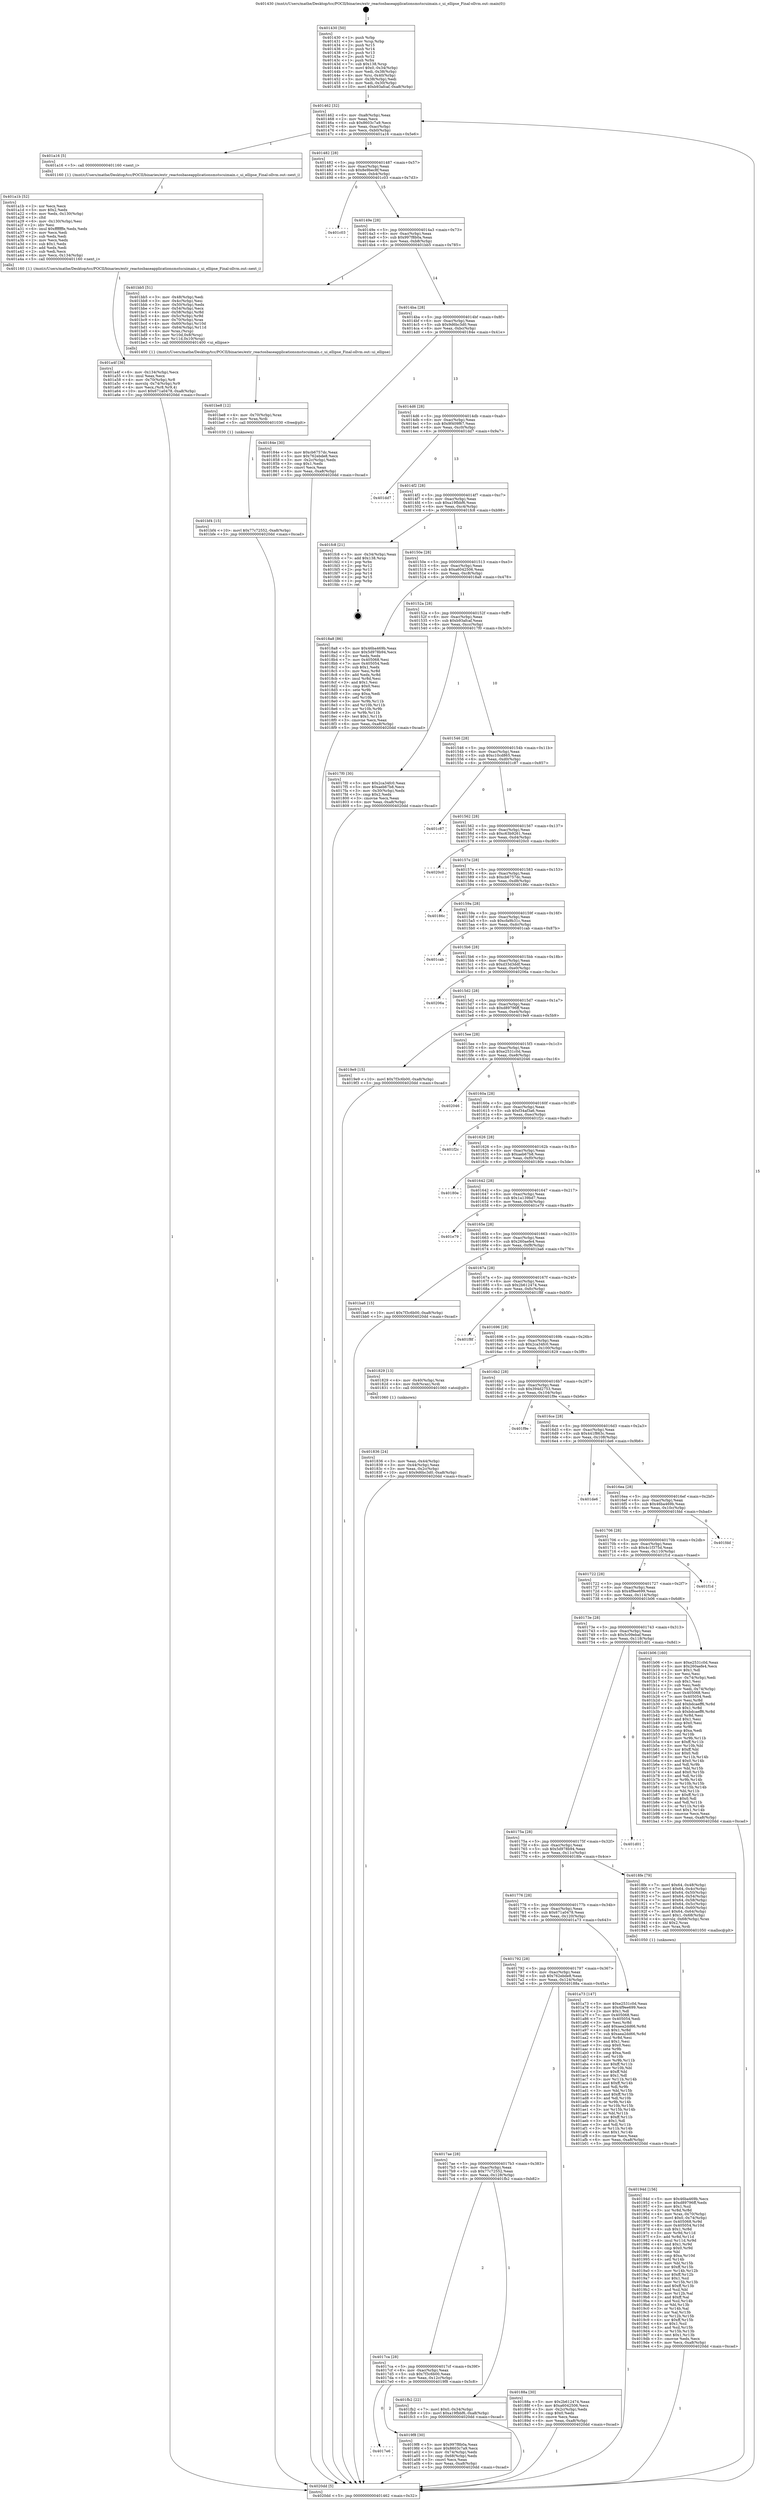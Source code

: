 digraph "0x401430" {
  label = "0x401430 (/mnt/c/Users/mathe/Desktop/tcc/POCII/binaries/extr_reactosbaseapplicationsmstscuimain.c_ui_ellipse_Final-ollvm.out::main(0))"
  labelloc = "t"
  node[shape=record]

  Entry [label="",width=0.3,height=0.3,shape=circle,fillcolor=black,style=filled]
  "0x401462" [label="{
     0x401462 [32]\l
     | [instrs]\l
     &nbsp;&nbsp;0x401462 \<+6\>: mov -0xa8(%rbp),%eax\l
     &nbsp;&nbsp;0x401468 \<+2\>: mov %eax,%ecx\l
     &nbsp;&nbsp;0x40146a \<+6\>: sub $0x8603c7a9,%ecx\l
     &nbsp;&nbsp;0x401470 \<+6\>: mov %eax,-0xac(%rbp)\l
     &nbsp;&nbsp;0x401476 \<+6\>: mov %ecx,-0xb0(%rbp)\l
     &nbsp;&nbsp;0x40147c \<+6\>: je 0000000000401a16 \<main+0x5e6\>\l
  }"]
  "0x401a16" [label="{
     0x401a16 [5]\l
     | [instrs]\l
     &nbsp;&nbsp;0x401a16 \<+5\>: call 0000000000401160 \<next_i\>\l
     | [calls]\l
     &nbsp;&nbsp;0x401160 \{1\} (/mnt/c/Users/mathe/Desktop/tcc/POCII/binaries/extr_reactosbaseapplicationsmstscuimain.c_ui_ellipse_Final-ollvm.out::next_i)\l
  }"]
  "0x401482" [label="{
     0x401482 [28]\l
     | [instrs]\l
     &nbsp;&nbsp;0x401482 \<+5\>: jmp 0000000000401487 \<main+0x57\>\l
     &nbsp;&nbsp;0x401487 \<+6\>: mov -0xac(%rbp),%eax\l
     &nbsp;&nbsp;0x40148d \<+5\>: sub $0x8e9bec8f,%eax\l
     &nbsp;&nbsp;0x401492 \<+6\>: mov %eax,-0xb4(%rbp)\l
     &nbsp;&nbsp;0x401498 \<+6\>: je 0000000000401c03 \<main+0x7d3\>\l
  }"]
  Exit [label="",width=0.3,height=0.3,shape=circle,fillcolor=black,style=filled,peripheries=2]
  "0x401c03" [label="{
     0x401c03\l
  }", style=dashed]
  "0x40149e" [label="{
     0x40149e [28]\l
     | [instrs]\l
     &nbsp;&nbsp;0x40149e \<+5\>: jmp 00000000004014a3 \<main+0x73\>\l
     &nbsp;&nbsp;0x4014a3 \<+6\>: mov -0xac(%rbp),%eax\l
     &nbsp;&nbsp;0x4014a9 \<+5\>: sub $0x997f8b0a,%eax\l
     &nbsp;&nbsp;0x4014ae \<+6\>: mov %eax,-0xb8(%rbp)\l
     &nbsp;&nbsp;0x4014b4 \<+6\>: je 0000000000401bb5 \<main+0x785\>\l
  }"]
  "0x401bf4" [label="{
     0x401bf4 [15]\l
     | [instrs]\l
     &nbsp;&nbsp;0x401bf4 \<+10\>: movl $0x77c72552,-0xa8(%rbp)\l
     &nbsp;&nbsp;0x401bfe \<+5\>: jmp 00000000004020dd \<main+0xcad\>\l
  }"]
  "0x401bb5" [label="{
     0x401bb5 [51]\l
     | [instrs]\l
     &nbsp;&nbsp;0x401bb5 \<+3\>: mov -0x48(%rbp),%edi\l
     &nbsp;&nbsp;0x401bb8 \<+3\>: mov -0x4c(%rbp),%esi\l
     &nbsp;&nbsp;0x401bbb \<+3\>: mov -0x50(%rbp),%edx\l
     &nbsp;&nbsp;0x401bbe \<+3\>: mov -0x54(%rbp),%ecx\l
     &nbsp;&nbsp;0x401bc1 \<+4\>: mov -0x58(%rbp),%r8d\l
     &nbsp;&nbsp;0x401bc5 \<+4\>: mov -0x5c(%rbp),%r9d\l
     &nbsp;&nbsp;0x401bc9 \<+4\>: mov -0x70(%rbp),%rax\l
     &nbsp;&nbsp;0x401bcd \<+4\>: mov -0x60(%rbp),%r10d\l
     &nbsp;&nbsp;0x401bd1 \<+4\>: mov -0x64(%rbp),%r11d\l
     &nbsp;&nbsp;0x401bd5 \<+4\>: mov %rax,(%rsp)\l
     &nbsp;&nbsp;0x401bd9 \<+5\>: mov %r10d,0x8(%rsp)\l
     &nbsp;&nbsp;0x401bde \<+5\>: mov %r11d,0x10(%rsp)\l
     &nbsp;&nbsp;0x401be3 \<+5\>: call 0000000000401400 \<ui_ellipse\>\l
     | [calls]\l
     &nbsp;&nbsp;0x401400 \{1\} (/mnt/c/Users/mathe/Desktop/tcc/POCII/binaries/extr_reactosbaseapplicationsmstscuimain.c_ui_ellipse_Final-ollvm.out::ui_ellipse)\l
  }"]
  "0x4014ba" [label="{
     0x4014ba [28]\l
     | [instrs]\l
     &nbsp;&nbsp;0x4014ba \<+5\>: jmp 00000000004014bf \<main+0x8f\>\l
     &nbsp;&nbsp;0x4014bf \<+6\>: mov -0xac(%rbp),%eax\l
     &nbsp;&nbsp;0x4014c5 \<+5\>: sub $0x9d6bc3d0,%eax\l
     &nbsp;&nbsp;0x4014ca \<+6\>: mov %eax,-0xbc(%rbp)\l
     &nbsp;&nbsp;0x4014d0 \<+6\>: je 000000000040184e \<main+0x41e\>\l
  }"]
  "0x401be8" [label="{
     0x401be8 [12]\l
     | [instrs]\l
     &nbsp;&nbsp;0x401be8 \<+4\>: mov -0x70(%rbp),%rax\l
     &nbsp;&nbsp;0x401bec \<+3\>: mov %rax,%rdi\l
     &nbsp;&nbsp;0x401bef \<+5\>: call 0000000000401030 \<free@plt\>\l
     | [calls]\l
     &nbsp;&nbsp;0x401030 \{1\} (unknown)\l
  }"]
  "0x40184e" [label="{
     0x40184e [30]\l
     | [instrs]\l
     &nbsp;&nbsp;0x40184e \<+5\>: mov $0xcb6757dc,%eax\l
     &nbsp;&nbsp;0x401853 \<+5\>: mov $0x762ebde8,%ecx\l
     &nbsp;&nbsp;0x401858 \<+3\>: mov -0x2c(%rbp),%edx\l
     &nbsp;&nbsp;0x40185b \<+3\>: cmp $0x1,%edx\l
     &nbsp;&nbsp;0x40185e \<+3\>: cmovl %ecx,%eax\l
     &nbsp;&nbsp;0x401861 \<+6\>: mov %eax,-0xa8(%rbp)\l
     &nbsp;&nbsp;0x401867 \<+5\>: jmp 00000000004020dd \<main+0xcad\>\l
  }"]
  "0x4014d6" [label="{
     0x4014d6 [28]\l
     | [instrs]\l
     &nbsp;&nbsp;0x4014d6 \<+5\>: jmp 00000000004014db \<main+0xab\>\l
     &nbsp;&nbsp;0x4014db \<+6\>: mov -0xac(%rbp),%eax\l
     &nbsp;&nbsp;0x4014e1 \<+5\>: sub $0x9f409f67,%eax\l
     &nbsp;&nbsp;0x4014e6 \<+6\>: mov %eax,-0xc0(%rbp)\l
     &nbsp;&nbsp;0x4014ec \<+6\>: je 0000000000401dd7 \<main+0x9a7\>\l
  }"]
  "0x401a4f" [label="{
     0x401a4f [36]\l
     | [instrs]\l
     &nbsp;&nbsp;0x401a4f \<+6\>: mov -0x134(%rbp),%ecx\l
     &nbsp;&nbsp;0x401a55 \<+3\>: imul %eax,%ecx\l
     &nbsp;&nbsp;0x401a58 \<+4\>: mov -0x70(%rbp),%r8\l
     &nbsp;&nbsp;0x401a5c \<+4\>: movslq -0x74(%rbp),%r9\l
     &nbsp;&nbsp;0x401a60 \<+4\>: mov %ecx,(%r8,%r9,4)\l
     &nbsp;&nbsp;0x401a64 \<+10\>: movl $0x671a0478,-0xa8(%rbp)\l
     &nbsp;&nbsp;0x401a6e \<+5\>: jmp 00000000004020dd \<main+0xcad\>\l
  }"]
  "0x401dd7" [label="{
     0x401dd7\l
  }", style=dashed]
  "0x4014f2" [label="{
     0x4014f2 [28]\l
     | [instrs]\l
     &nbsp;&nbsp;0x4014f2 \<+5\>: jmp 00000000004014f7 \<main+0xc7\>\l
     &nbsp;&nbsp;0x4014f7 \<+6\>: mov -0xac(%rbp),%eax\l
     &nbsp;&nbsp;0x4014fd \<+5\>: sub $0xa19fbbf6,%eax\l
     &nbsp;&nbsp;0x401502 \<+6\>: mov %eax,-0xc4(%rbp)\l
     &nbsp;&nbsp;0x401508 \<+6\>: je 0000000000401fc8 \<main+0xb98\>\l
  }"]
  "0x401a1b" [label="{
     0x401a1b [52]\l
     | [instrs]\l
     &nbsp;&nbsp;0x401a1b \<+2\>: xor %ecx,%ecx\l
     &nbsp;&nbsp;0x401a1d \<+5\>: mov $0x2,%edx\l
     &nbsp;&nbsp;0x401a22 \<+6\>: mov %edx,-0x130(%rbp)\l
     &nbsp;&nbsp;0x401a28 \<+1\>: cltd\l
     &nbsp;&nbsp;0x401a29 \<+6\>: mov -0x130(%rbp),%esi\l
     &nbsp;&nbsp;0x401a2f \<+2\>: idiv %esi\l
     &nbsp;&nbsp;0x401a31 \<+6\>: imul $0xfffffffe,%edx,%edx\l
     &nbsp;&nbsp;0x401a37 \<+2\>: mov %ecx,%edi\l
     &nbsp;&nbsp;0x401a39 \<+2\>: sub %edx,%edi\l
     &nbsp;&nbsp;0x401a3b \<+2\>: mov %ecx,%edx\l
     &nbsp;&nbsp;0x401a3d \<+3\>: sub $0x1,%edx\l
     &nbsp;&nbsp;0x401a40 \<+2\>: add %edx,%edi\l
     &nbsp;&nbsp;0x401a42 \<+2\>: sub %edi,%ecx\l
     &nbsp;&nbsp;0x401a44 \<+6\>: mov %ecx,-0x134(%rbp)\l
     &nbsp;&nbsp;0x401a4a \<+5\>: call 0000000000401160 \<next_i\>\l
     | [calls]\l
     &nbsp;&nbsp;0x401160 \{1\} (/mnt/c/Users/mathe/Desktop/tcc/POCII/binaries/extr_reactosbaseapplicationsmstscuimain.c_ui_ellipse_Final-ollvm.out::next_i)\l
  }"]
  "0x401fc8" [label="{
     0x401fc8 [21]\l
     | [instrs]\l
     &nbsp;&nbsp;0x401fc8 \<+3\>: mov -0x34(%rbp),%eax\l
     &nbsp;&nbsp;0x401fcb \<+7\>: add $0x138,%rsp\l
     &nbsp;&nbsp;0x401fd2 \<+1\>: pop %rbx\l
     &nbsp;&nbsp;0x401fd3 \<+2\>: pop %r12\l
     &nbsp;&nbsp;0x401fd5 \<+2\>: pop %r13\l
     &nbsp;&nbsp;0x401fd7 \<+2\>: pop %r14\l
     &nbsp;&nbsp;0x401fd9 \<+2\>: pop %r15\l
     &nbsp;&nbsp;0x401fdb \<+1\>: pop %rbp\l
     &nbsp;&nbsp;0x401fdc \<+1\>: ret\l
  }"]
  "0x40150e" [label="{
     0x40150e [28]\l
     | [instrs]\l
     &nbsp;&nbsp;0x40150e \<+5\>: jmp 0000000000401513 \<main+0xe3\>\l
     &nbsp;&nbsp;0x401513 \<+6\>: mov -0xac(%rbp),%eax\l
     &nbsp;&nbsp;0x401519 \<+5\>: sub $0xa6042506,%eax\l
     &nbsp;&nbsp;0x40151e \<+6\>: mov %eax,-0xc8(%rbp)\l
     &nbsp;&nbsp;0x401524 \<+6\>: je 00000000004018a8 \<main+0x478\>\l
  }"]
  "0x4017e6" [label="{
     0x4017e6\l
  }", style=dashed]
  "0x4018a8" [label="{
     0x4018a8 [86]\l
     | [instrs]\l
     &nbsp;&nbsp;0x4018a8 \<+5\>: mov $0x46ba469b,%eax\l
     &nbsp;&nbsp;0x4018ad \<+5\>: mov $0x5d978b94,%ecx\l
     &nbsp;&nbsp;0x4018b2 \<+2\>: xor %edx,%edx\l
     &nbsp;&nbsp;0x4018b4 \<+7\>: mov 0x405068,%esi\l
     &nbsp;&nbsp;0x4018bb \<+7\>: mov 0x405054,%edi\l
     &nbsp;&nbsp;0x4018c2 \<+3\>: sub $0x1,%edx\l
     &nbsp;&nbsp;0x4018c5 \<+3\>: mov %esi,%r8d\l
     &nbsp;&nbsp;0x4018c8 \<+3\>: add %edx,%r8d\l
     &nbsp;&nbsp;0x4018cb \<+4\>: imul %r8d,%esi\l
     &nbsp;&nbsp;0x4018cf \<+3\>: and $0x1,%esi\l
     &nbsp;&nbsp;0x4018d2 \<+3\>: cmp $0x0,%esi\l
     &nbsp;&nbsp;0x4018d5 \<+4\>: sete %r9b\l
     &nbsp;&nbsp;0x4018d9 \<+3\>: cmp $0xa,%edi\l
     &nbsp;&nbsp;0x4018dc \<+4\>: setl %r10b\l
     &nbsp;&nbsp;0x4018e0 \<+3\>: mov %r9b,%r11b\l
     &nbsp;&nbsp;0x4018e3 \<+3\>: and %r10b,%r11b\l
     &nbsp;&nbsp;0x4018e6 \<+3\>: xor %r10b,%r9b\l
     &nbsp;&nbsp;0x4018e9 \<+3\>: or %r9b,%r11b\l
     &nbsp;&nbsp;0x4018ec \<+4\>: test $0x1,%r11b\l
     &nbsp;&nbsp;0x4018f0 \<+3\>: cmovne %ecx,%eax\l
     &nbsp;&nbsp;0x4018f3 \<+6\>: mov %eax,-0xa8(%rbp)\l
     &nbsp;&nbsp;0x4018f9 \<+5\>: jmp 00000000004020dd \<main+0xcad\>\l
  }"]
  "0x40152a" [label="{
     0x40152a [28]\l
     | [instrs]\l
     &nbsp;&nbsp;0x40152a \<+5\>: jmp 000000000040152f \<main+0xff\>\l
     &nbsp;&nbsp;0x40152f \<+6\>: mov -0xac(%rbp),%eax\l
     &nbsp;&nbsp;0x401535 \<+5\>: sub $0xb93afcaf,%eax\l
     &nbsp;&nbsp;0x40153a \<+6\>: mov %eax,-0xcc(%rbp)\l
     &nbsp;&nbsp;0x401540 \<+6\>: je 00000000004017f0 \<main+0x3c0\>\l
  }"]
  "0x4019f8" [label="{
     0x4019f8 [30]\l
     | [instrs]\l
     &nbsp;&nbsp;0x4019f8 \<+5\>: mov $0x997f8b0a,%eax\l
     &nbsp;&nbsp;0x4019fd \<+5\>: mov $0x8603c7a9,%ecx\l
     &nbsp;&nbsp;0x401a02 \<+3\>: mov -0x74(%rbp),%edx\l
     &nbsp;&nbsp;0x401a05 \<+3\>: cmp -0x68(%rbp),%edx\l
     &nbsp;&nbsp;0x401a08 \<+3\>: cmovl %ecx,%eax\l
     &nbsp;&nbsp;0x401a0b \<+6\>: mov %eax,-0xa8(%rbp)\l
     &nbsp;&nbsp;0x401a11 \<+5\>: jmp 00000000004020dd \<main+0xcad\>\l
  }"]
  "0x4017f0" [label="{
     0x4017f0 [30]\l
     | [instrs]\l
     &nbsp;&nbsp;0x4017f0 \<+5\>: mov $0x2ca34fc0,%eax\l
     &nbsp;&nbsp;0x4017f5 \<+5\>: mov $0xaeb67b8,%ecx\l
     &nbsp;&nbsp;0x4017fa \<+3\>: mov -0x30(%rbp),%edx\l
     &nbsp;&nbsp;0x4017fd \<+3\>: cmp $0x2,%edx\l
     &nbsp;&nbsp;0x401800 \<+3\>: cmovne %ecx,%eax\l
     &nbsp;&nbsp;0x401803 \<+6\>: mov %eax,-0xa8(%rbp)\l
     &nbsp;&nbsp;0x401809 \<+5\>: jmp 00000000004020dd \<main+0xcad\>\l
  }"]
  "0x401546" [label="{
     0x401546 [28]\l
     | [instrs]\l
     &nbsp;&nbsp;0x401546 \<+5\>: jmp 000000000040154b \<main+0x11b\>\l
     &nbsp;&nbsp;0x40154b \<+6\>: mov -0xac(%rbp),%eax\l
     &nbsp;&nbsp;0x401551 \<+5\>: sub $0xc10cd865,%eax\l
     &nbsp;&nbsp;0x401556 \<+6\>: mov %eax,-0xd0(%rbp)\l
     &nbsp;&nbsp;0x40155c \<+6\>: je 0000000000401c87 \<main+0x857\>\l
  }"]
  "0x4020dd" [label="{
     0x4020dd [5]\l
     | [instrs]\l
     &nbsp;&nbsp;0x4020dd \<+5\>: jmp 0000000000401462 \<main+0x32\>\l
  }"]
  "0x401430" [label="{
     0x401430 [50]\l
     | [instrs]\l
     &nbsp;&nbsp;0x401430 \<+1\>: push %rbp\l
     &nbsp;&nbsp;0x401431 \<+3\>: mov %rsp,%rbp\l
     &nbsp;&nbsp;0x401434 \<+2\>: push %r15\l
     &nbsp;&nbsp;0x401436 \<+2\>: push %r14\l
     &nbsp;&nbsp;0x401438 \<+2\>: push %r13\l
     &nbsp;&nbsp;0x40143a \<+2\>: push %r12\l
     &nbsp;&nbsp;0x40143c \<+1\>: push %rbx\l
     &nbsp;&nbsp;0x40143d \<+7\>: sub $0x138,%rsp\l
     &nbsp;&nbsp;0x401444 \<+7\>: movl $0x0,-0x34(%rbp)\l
     &nbsp;&nbsp;0x40144b \<+3\>: mov %edi,-0x38(%rbp)\l
     &nbsp;&nbsp;0x40144e \<+4\>: mov %rsi,-0x40(%rbp)\l
     &nbsp;&nbsp;0x401452 \<+3\>: mov -0x38(%rbp),%edi\l
     &nbsp;&nbsp;0x401455 \<+3\>: mov %edi,-0x30(%rbp)\l
     &nbsp;&nbsp;0x401458 \<+10\>: movl $0xb93afcaf,-0xa8(%rbp)\l
  }"]
  "0x4017ca" [label="{
     0x4017ca [28]\l
     | [instrs]\l
     &nbsp;&nbsp;0x4017ca \<+5\>: jmp 00000000004017cf \<main+0x39f\>\l
     &nbsp;&nbsp;0x4017cf \<+6\>: mov -0xac(%rbp),%eax\l
     &nbsp;&nbsp;0x4017d5 \<+5\>: sub $0x7f3c6b00,%eax\l
     &nbsp;&nbsp;0x4017da \<+6\>: mov %eax,-0x12c(%rbp)\l
     &nbsp;&nbsp;0x4017e0 \<+6\>: je 00000000004019f8 \<main+0x5c8\>\l
  }"]
  "0x401c87" [label="{
     0x401c87\l
  }", style=dashed]
  "0x401562" [label="{
     0x401562 [28]\l
     | [instrs]\l
     &nbsp;&nbsp;0x401562 \<+5\>: jmp 0000000000401567 \<main+0x137\>\l
     &nbsp;&nbsp;0x401567 \<+6\>: mov -0xac(%rbp),%eax\l
     &nbsp;&nbsp;0x40156d \<+5\>: sub $0xc63b9261,%eax\l
     &nbsp;&nbsp;0x401572 \<+6\>: mov %eax,-0xd4(%rbp)\l
     &nbsp;&nbsp;0x401578 \<+6\>: je 00000000004020c0 \<main+0xc90\>\l
  }"]
  "0x401fb2" [label="{
     0x401fb2 [22]\l
     | [instrs]\l
     &nbsp;&nbsp;0x401fb2 \<+7\>: movl $0x0,-0x34(%rbp)\l
     &nbsp;&nbsp;0x401fb9 \<+10\>: movl $0xa19fbbf6,-0xa8(%rbp)\l
     &nbsp;&nbsp;0x401fc3 \<+5\>: jmp 00000000004020dd \<main+0xcad\>\l
  }"]
  "0x4020c0" [label="{
     0x4020c0\l
  }", style=dashed]
  "0x40157e" [label="{
     0x40157e [28]\l
     | [instrs]\l
     &nbsp;&nbsp;0x40157e \<+5\>: jmp 0000000000401583 \<main+0x153\>\l
     &nbsp;&nbsp;0x401583 \<+6\>: mov -0xac(%rbp),%eax\l
     &nbsp;&nbsp;0x401589 \<+5\>: sub $0xcb6757dc,%eax\l
     &nbsp;&nbsp;0x40158e \<+6\>: mov %eax,-0xd8(%rbp)\l
     &nbsp;&nbsp;0x401594 \<+6\>: je 000000000040186c \<main+0x43c\>\l
  }"]
  "0x40194d" [label="{
     0x40194d [156]\l
     | [instrs]\l
     &nbsp;&nbsp;0x40194d \<+5\>: mov $0x46ba469b,%ecx\l
     &nbsp;&nbsp;0x401952 \<+5\>: mov $0xd89796ff,%edx\l
     &nbsp;&nbsp;0x401957 \<+3\>: mov $0x1,%sil\l
     &nbsp;&nbsp;0x40195a \<+3\>: xor %r8d,%r8d\l
     &nbsp;&nbsp;0x40195d \<+4\>: mov %rax,-0x70(%rbp)\l
     &nbsp;&nbsp;0x401961 \<+7\>: movl $0x0,-0x74(%rbp)\l
     &nbsp;&nbsp;0x401968 \<+8\>: mov 0x405068,%r9d\l
     &nbsp;&nbsp;0x401970 \<+8\>: mov 0x405054,%r10d\l
     &nbsp;&nbsp;0x401978 \<+4\>: sub $0x1,%r8d\l
     &nbsp;&nbsp;0x40197c \<+3\>: mov %r9d,%r11d\l
     &nbsp;&nbsp;0x40197f \<+3\>: add %r8d,%r11d\l
     &nbsp;&nbsp;0x401982 \<+4\>: imul %r11d,%r9d\l
     &nbsp;&nbsp;0x401986 \<+4\>: and $0x1,%r9d\l
     &nbsp;&nbsp;0x40198a \<+4\>: cmp $0x0,%r9d\l
     &nbsp;&nbsp;0x40198e \<+3\>: sete %bl\l
     &nbsp;&nbsp;0x401991 \<+4\>: cmp $0xa,%r10d\l
     &nbsp;&nbsp;0x401995 \<+4\>: setl %r14b\l
     &nbsp;&nbsp;0x401999 \<+3\>: mov %bl,%r15b\l
     &nbsp;&nbsp;0x40199c \<+4\>: xor $0xff,%r15b\l
     &nbsp;&nbsp;0x4019a0 \<+3\>: mov %r14b,%r12b\l
     &nbsp;&nbsp;0x4019a3 \<+4\>: xor $0xff,%r12b\l
     &nbsp;&nbsp;0x4019a7 \<+4\>: xor $0x1,%sil\l
     &nbsp;&nbsp;0x4019ab \<+3\>: mov %r15b,%r13b\l
     &nbsp;&nbsp;0x4019ae \<+4\>: and $0xff,%r13b\l
     &nbsp;&nbsp;0x4019b2 \<+3\>: and %sil,%bl\l
     &nbsp;&nbsp;0x4019b5 \<+3\>: mov %r12b,%al\l
     &nbsp;&nbsp;0x4019b8 \<+2\>: and $0xff,%al\l
     &nbsp;&nbsp;0x4019ba \<+3\>: and %sil,%r14b\l
     &nbsp;&nbsp;0x4019bd \<+3\>: or %bl,%r13b\l
     &nbsp;&nbsp;0x4019c0 \<+3\>: or %r14b,%al\l
     &nbsp;&nbsp;0x4019c3 \<+3\>: xor %al,%r13b\l
     &nbsp;&nbsp;0x4019c6 \<+3\>: or %r12b,%r15b\l
     &nbsp;&nbsp;0x4019c9 \<+4\>: xor $0xff,%r15b\l
     &nbsp;&nbsp;0x4019cd \<+4\>: or $0x1,%sil\l
     &nbsp;&nbsp;0x4019d1 \<+3\>: and %sil,%r15b\l
     &nbsp;&nbsp;0x4019d4 \<+3\>: or %r15b,%r13b\l
     &nbsp;&nbsp;0x4019d7 \<+4\>: test $0x1,%r13b\l
     &nbsp;&nbsp;0x4019db \<+3\>: cmovne %edx,%ecx\l
     &nbsp;&nbsp;0x4019de \<+6\>: mov %ecx,-0xa8(%rbp)\l
     &nbsp;&nbsp;0x4019e4 \<+5\>: jmp 00000000004020dd \<main+0xcad\>\l
  }"]
  "0x40186c" [label="{
     0x40186c\l
  }", style=dashed]
  "0x40159a" [label="{
     0x40159a [28]\l
     | [instrs]\l
     &nbsp;&nbsp;0x40159a \<+5\>: jmp 000000000040159f \<main+0x16f\>\l
     &nbsp;&nbsp;0x40159f \<+6\>: mov -0xac(%rbp),%eax\l
     &nbsp;&nbsp;0x4015a5 \<+5\>: sub $0xcfa9b31c,%eax\l
     &nbsp;&nbsp;0x4015aa \<+6\>: mov %eax,-0xdc(%rbp)\l
     &nbsp;&nbsp;0x4015b0 \<+6\>: je 0000000000401cab \<main+0x87b\>\l
  }"]
  "0x4017ae" [label="{
     0x4017ae [28]\l
     | [instrs]\l
     &nbsp;&nbsp;0x4017ae \<+5\>: jmp 00000000004017b3 \<main+0x383\>\l
     &nbsp;&nbsp;0x4017b3 \<+6\>: mov -0xac(%rbp),%eax\l
     &nbsp;&nbsp;0x4017b9 \<+5\>: sub $0x77c72552,%eax\l
     &nbsp;&nbsp;0x4017be \<+6\>: mov %eax,-0x128(%rbp)\l
     &nbsp;&nbsp;0x4017c4 \<+6\>: je 0000000000401fb2 \<main+0xb82\>\l
  }"]
  "0x401cab" [label="{
     0x401cab\l
  }", style=dashed]
  "0x4015b6" [label="{
     0x4015b6 [28]\l
     | [instrs]\l
     &nbsp;&nbsp;0x4015b6 \<+5\>: jmp 00000000004015bb \<main+0x18b\>\l
     &nbsp;&nbsp;0x4015bb \<+6\>: mov -0xac(%rbp),%eax\l
     &nbsp;&nbsp;0x4015c1 \<+5\>: sub $0xd33d3ddf,%eax\l
     &nbsp;&nbsp;0x4015c6 \<+6\>: mov %eax,-0xe0(%rbp)\l
     &nbsp;&nbsp;0x4015cc \<+6\>: je 000000000040206a \<main+0xc3a\>\l
  }"]
  "0x40188a" [label="{
     0x40188a [30]\l
     | [instrs]\l
     &nbsp;&nbsp;0x40188a \<+5\>: mov $0x2b612474,%eax\l
     &nbsp;&nbsp;0x40188f \<+5\>: mov $0xa6042506,%ecx\l
     &nbsp;&nbsp;0x401894 \<+3\>: mov -0x2c(%rbp),%edx\l
     &nbsp;&nbsp;0x401897 \<+3\>: cmp $0x0,%edx\l
     &nbsp;&nbsp;0x40189a \<+3\>: cmove %ecx,%eax\l
     &nbsp;&nbsp;0x40189d \<+6\>: mov %eax,-0xa8(%rbp)\l
     &nbsp;&nbsp;0x4018a3 \<+5\>: jmp 00000000004020dd \<main+0xcad\>\l
  }"]
  "0x40206a" [label="{
     0x40206a\l
  }", style=dashed]
  "0x4015d2" [label="{
     0x4015d2 [28]\l
     | [instrs]\l
     &nbsp;&nbsp;0x4015d2 \<+5\>: jmp 00000000004015d7 \<main+0x1a7\>\l
     &nbsp;&nbsp;0x4015d7 \<+6\>: mov -0xac(%rbp),%eax\l
     &nbsp;&nbsp;0x4015dd \<+5\>: sub $0xd89796ff,%eax\l
     &nbsp;&nbsp;0x4015e2 \<+6\>: mov %eax,-0xe4(%rbp)\l
     &nbsp;&nbsp;0x4015e8 \<+6\>: je 00000000004019e9 \<main+0x5b9\>\l
  }"]
  "0x401792" [label="{
     0x401792 [28]\l
     | [instrs]\l
     &nbsp;&nbsp;0x401792 \<+5\>: jmp 0000000000401797 \<main+0x367\>\l
     &nbsp;&nbsp;0x401797 \<+6\>: mov -0xac(%rbp),%eax\l
     &nbsp;&nbsp;0x40179d \<+5\>: sub $0x762ebde8,%eax\l
     &nbsp;&nbsp;0x4017a2 \<+6\>: mov %eax,-0x124(%rbp)\l
     &nbsp;&nbsp;0x4017a8 \<+6\>: je 000000000040188a \<main+0x45a\>\l
  }"]
  "0x4019e9" [label="{
     0x4019e9 [15]\l
     | [instrs]\l
     &nbsp;&nbsp;0x4019e9 \<+10\>: movl $0x7f3c6b00,-0xa8(%rbp)\l
     &nbsp;&nbsp;0x4019f3 \<+5\>: jmp 00000000004020dd \<main+0xcad\>\l
  }"]
  "0x4015ee" [label="{
     0x4015ee [28]\l
     | [instrs]\l
     &nbsp;&nbsp;0x4015ee \<+5\>: jmp 00000000004015f3 \<main+0x1c3\>\l
     &nbsp;&nbsp;0x4015f3 \<+6\>: mov -0xac(%rbp),%eax\l
     &nbsp;&nbsp;0x4015f9 \<+5\>: sub $0xe2531c0d,%eax\l
     &nbsp;&nbsp;0x4015fe \<+6\>: mov %eax,-0xe8(%rbp)\l
     &nbsp;&nbsp;0x401604 \<+6\>: je 0000000000402046 \<main+0xc16\>\l
  }"]
  "0x401a73" [label="{
     0x401a73 [147]\l
     | [instrs]\l
     &nbsp;&nbsp;0x401a73 \<+5\>: mov $0xe2531c0d,%eax\l
     &nbsp;&nbsp;0x401a78 \<+5\>: mov $0x4f9ee699,%ecx\l
     &nbsp;&nbsp;0x401a7d \<+2\>: mov $0x1,%dl\l
     &nbsp;&nbsp;0x401a7f \<+7\>: mov 0x405068,%esi\l
     &nbsp;&nbsp;0x401a86 \<+7\>: mov 0x405054,%edi\l
     &nbsp;&nbsp;0x401a8d \<+3\>: mov %esi,%r8d\l
     &nbsp;&nbsp;0x401a90 \<+7\>: add $0xaea2dd66,%r8d\l
     &nbsp;&nbsp;0x401a97 \<+4\>: sub $0x1,%r8d\l
     &nbsp;&nbsp;0x401a9b \<+7\>: sub $0xaea2dd66,%r8d\l
     &nbsp;&nbsp;0x401aa2 \<+4\>: imul %r8d,%esi\l
     &nbsp;&nbsp;0x401aa6 \<+3\>: and $0x1,%esi\l
     &nbsp;&nbsp;0x401aa9 \<+3\>: cmp $0x0,%esi\l
     &nbsp;&nbsp;0x401aac \<+4\>: sete %r9b\l
     &nbsp;&nbsp;0x401ab0 \<+3\>: cmp $0xa,%edi\l
     &nbsp;&nbsp;0x401ab3 \<+4\>: setl %r10b\l
     &nbsp;&nbsp;0x401ab7 \<+3\>: mov %r9b,%r11b\l
     &nbsp;&nbsp;0x401aba \<+4\>: xor $0xff,%r11b\l
     &nbsp;&nbsp;0x401abe \<+3\>: mov %r10b,%bl\l
     &nbsp;&nbsp;0x401ac1 \<+3\>: xor $0xff,%bl\l
     &nbsp;&nbsp;0x401ac4 \<+3\>: xor $0x1,%dl\l
     &nbsp;&nbsp;0x401ac7 \<+3\>: mov %r11b,%r14b\l
     &nbsp;&nbsp;0x401aca \<+4\>: and $0xff,%r14b\l
     &nbsp;&nbsp;0x401ace \<+3\>: and %dl,%r9b\l
     &nbsp;&nbsp;0x401ad1 \<+3\>: mov %bl,%r15b\l
     &nbsp;&nbsp;0x401ad4 \<+4\>: and $0xff,%r15b\l
     &nbsp;&nbsp;0x401ad8 \<+3\>: and %dl,%r10b\l
     &nbsp;&nbsp;0x401adb \<+3\>: or %r9b,%r14b\l
     &nbsp;&nbsp;0x401ade \<+3\>: or %r10b,%r15b\l
     &nbsp;&nbsp;0x401ae1 \<+3\>: xor %r15b,%r14b\l
     &nbsp;&nbsp;0x401ae4 \<+3\>: or %bl,%r11b\l
     &nbsp;&nbsp;0x401ae7 \<+4\>: xor $0xff,%r11b\l
     &nbsp;&nbsp;0x401aeb \<+3\>: or $0x1,%dl\l
     &nbsp;&nbsp;0x401aee \<+3\>: and %dl,%r11b\l
     &nbsp;&nbsp;0x401af1 \<+3\>: or %r11b,%r14b\l
     &nbsp;&nbsp;0x401af4 \<+4\>: test $0x1,%r14b\l
     &nbsp;&nbsp;0x401af8 \<+3\>: cmovne %ecx,%eax\l
     &nbsp;&nbsp;0x401afb \<+6\>: mov %eax,-0xa8(%rbp)\l
     &nbsp;&nbsp;0x401b01 \<+5\>: jmp 00000000004020dd \<main+0xcad\>\l
  }"]
  "0x402046" [label="{
     0x402046\l
  }", style=dashed]
  "0x40160a" [label="{
     0x40160a [28]\l
     | [instrs]\l
     &nbsp;&nbsp;0x40160a \<+5\>: jmp 000000000040160f \<main+0x1df\>\l
     &nbsp;&nbsp;0x40160f \<+6\>: mov -0xac(%rbp),%eax\l
     &nbsp;&nbsp;0x401615 \<+5\>: sub $0xf34af3a6,%eax\l
     &nbsp;&nbsp;0x40161a \<+6\>: mov %eax,-0xec(%rbp)\l
     &nbsp;&nbsp;0x401620 \<+6\>: je 0000000000401f2c \<main+0xafc\>\l
  }"]
  "0x401776" [label="{
     0x401776 [28]\l
     | [instrs]\l
     &nbsp;&nbsp;0x401776 \<+5\>: jmp 000000000040177b \<main+0x34b\>\l
     &nbsp;&nbsp;0x40177b \<+6\>: mov -0xac(%rbp),%eax\l
     &nbsp;&nbsp;0x401781 \<+5\>: sub $0x671a0478,%eax\l
     &nbsp;&nbsp;0x401786 \<+6\>: mov %eax,-0x120(%rbp)\l
     &nbsp;&nbsp;0x40178c \<+6\>: je 0000000000401a73 \<main+0x643\>\l
  }"]
  "0x401f2c" [label="{
     0x401f2c\l
  }", style=dashed]
  "0x401626" [label="{
     0x401626 [28]\l
     | [instrs]\l
     &nbsp;&nbsp;0x401626 \<+5\>: jmp 000000000040162b \<main+0x1fb\>\l
     &nbsp;&nbsp;0x40162b \<+6\>: mov -0xac(%rbp),%eax\l
     &nbsp;&nbsp;0x401631 \<+5\>: sub $0xaeb67b8,%eax\l
     &nbsp;&nbsp;0x401636 \<+6\>: mov %eax,-0xf0(%rbp)\l
     &nbsp;&nbsp;0x40163c \<+6\>: je 000000000040180e \<main+0x3de\>\l
  }"]
  "0x4018fe" [label="{
     0x4018fe [79]\l
     | [instrs]\l
     &nbsp;&nbsp;0x4018fe \<+7\>: movl $0x64,-0x48(%rbp)\l
     &nbsp;&nbsp;0x401905 \<+7\>: movl $0x64,-0x4c(%rbp)\l
     &nbsp;&nbsp;0x40190c \<+7\>: movl $0x64,-0x50(%rbp)\l
     &nbsp;&nbsp;0x401913 \<+7\>: movl $0x64,-0x54(%rbp)\l
     &nbsp;&nbsp;0x40191a \<+7\>: movl $0x64,-0x58(%rbp)\l
     &nbsp;&nbsp;0x401921 \<+7\>: movl $0x64,-0x5c(%rbp)\l
     &nbsp;&nbsp;0x401928 \<+7\>: movl $0x64,-0x60(%rbp)\l
     &nbsp;&nbsp;0x40192f \<+7\>: movl $0x64,-0x64(%rbp)\l
     &nbsp;&nbsp;0x401936 \<+7\>: movl $0x1,-0x68(%rbp)\l
     &nbsp;&nbsp;0x40193d \<+4\>: movslq -0x68(%rbp),%rax\l
     &nbsp;&nbsp;0x401941 \<+4\>: shl $0x2,%rax\l
     &nbsp;&nbsp;0x401945 \<+3\>: mov %rax,%rdi\l
     &nbsp;&nbsp;0x401948 \<+5\>: call 0000000000401050 \<malloc@plt\>\l
     | [calls]\l
     &nbsp;&nbsp;0x401050 \{1\} (unknown)\l
  }"]
  "0x40180e" [label="{
     0x40180e\l
  }", style=dashed]
  "0x401642" [label="{
     0x401642 [28]\l
     | [instrs]\l
     &nbsp;&nbsp;0x401642 \<+5\>: jmp 0000000000401647 \<main+0x217\>\l
     &nbsp;&nbsp;0x401647 \<+6\>: mov -0xac(%rbp),%eax\l
     &nbsp;&nbsp;0x40164d \<+5\>: sub $0x1a139bd7,%eax\l
     &nbsp;&nbsp;0x401652 \<+6\>: mov %eax,-0xf4(%rbp)\l
     &nbsp;&nbsp;0x401658 \<+6\>: je 0000000000401e79 \<main+0xa49\>\l
  }"]
  "0x40175a" [label="{
     0x40175a [28]\l
     | [instrs]\l
     &nbsp;&nbsp;0x40175a \<+5\>: jmp 000000000040175f \<main+0x32f\>\l
     &nbsp;&nbsp;0x40175f \<+6\>: mov -0xac(%rbp),%eax\l
     &nbsp;&nbsp;0x401765 \<+5\>: sub $0x5d978b94,%eax\l
     &nbsp;&nbsp;0x40176a \<+6\>: mov %eax,-0x11c(%rbp)\l
     &nbsp;&nbsp;0x401770 \<+6\>: je 00000000004018fe \<main+0x4ce\>\l
  }"]
  "0x401e79" [label="{
     0x401e79\l
  }", style=dashed]
  "0x40165e" [label="{
     0x40165e [28]\l
     | [instrs]\l
     &nbsp;&nbsp;0x40165e \<+5\>: jmp 0000000000401663 \<main+0x233\>\l
     &nbsp;&nbsp;0x401663 \<+6\>: mov -0xac(%rbp),%eax\l
     &nbsp;&nbsp;0x401669 \<+5\>: sub $0x260aefe4,%eax\l
     &nbsp;&nbsp;0x40166e \<+6\>: mov %eax,-0xf8(%rbp)\l
     &nbsp;&nbsp;0x401674 \<+6\>: je 0000000000401ba6 \<main+0x776\>\l
  }"]
  "0x401d01" [label="{
     0x401d01\l
  }", style=dashed]
  "0x401ba6" [label="{
     0x401ba6 [15]\l
     | [instrs]\l
     &nbsp;&nbsp;0x401ba6 \<+10\>: movl $0x7f3c6b00,-0xa8(%rbp)\l
     &nbsp;&nbsp;0x401bb0 \<+5\>: jmp 00000000004020dd \<main+0xcad\>\l
  }"]
  "0x40167a" [label="{
     0x40167a [28]\l
     | [instrs]\l
     &nbsp;&nbsp;0x40167a \<+5\>: jmp 000000000040167f \<main+0x24f\>\l
     &nbsp;&nbsp;0x40167f \<+6\>: mov -0xac(%rbp),%eax\l
     &nbsp;&nbsp;0x401685 \<+5\>: sub $0x2b612474,%eax\l
     &nbsp;&nbsp;0x40168a \<+6\>: mov %eax,-0xfc(%rbp)\l
     &nbsp;&nbsp;0x401690 \<+6\>: je 0000000000401f8f \<main+0xb5f\>\l
  }"]
  "0x40173e" [label="{
     0x40173e [28]\l
     | [instrs]\l
     &nbsp;&nbsp;0x40173e \<+5\>: jmp 0000000000401743 \<main+0x313\>\l
     &nbsp;&nbsp;0x401743 \<+6\>: mov -0xac(%rbp),%eax\l
     &nbsp;&nbsp;0x401749 \<+5\>: sub $0x5c09ebaf,%eax\l
     &nbsp;&nbsp;0x40174e \<+6\>: mov %eax,-0x118(%rbp)\l
     &nbsp;&nbsp;0x401754 \<+6\>: je 0000000000401d01 \<main+0x8d1\>\l
  }"]
  "0x401f8f" [label="{
     0x401f8f\l
  }", style=dashed]
  "0x401696" [label="{
     0x401696 [28]\l
     | [instrs]\l
     &nbsp;&nbsp;0x401696 \<+5\>: jmp 000000000040169b \<main+0x26b\>\l
     &nbsp;&nbsp;0x40169b \<+6\>: mov -0xac(%rbp),%eax\l
     &nbsp;&nbsp;0x4016a1 \<+5\>: sub $0x2ca34fc0,%eax\l
     &nbsp;&nbsp;0x4016a6 \<+6\>: mov %eax,-0x100(%rbp)\l
     &nbsp;&nbsp;0x4016ac \<+6\>: je 0000000000401829 \<main+0x3f9\>\l
  }"]
  "0x401b06" [label="{
     0x401b06 [160]\l
     | [instrs]\l
     &nbsp;&nbsp;0x401b06 \<+5\>: mov $0xe2531c0d,%eax\l
     &nbsp;&nbsp;0x401b0b \<+5\>: mov $0x260aefe4,%ecx\l
     &nbsp;&nbsp;0x401b10 \<+2\>: mov $0x1,%dl\l
     &nbsp;&nbsp;0x401b12 \<+2\>: xor %esi,%esi\l
     &nbsp;&nbsp;0x401b14 \<+3\>: mov -0x74(%rbp),%edi\l
     &nbsp;&nbsp;0x401b17 \<+3\>: sub $0x1,%esi\l
     &nbsp;&nbsp;0x401b1a \<+2\>: sub %esi,%edi\l
     &nbsp;&nbsp;0x401b1c \<+3\>: mov %edi,-0x74(%rbp)\l
     &nbsp;&nbsp;0x401b1f \<+7\>: mov 0x405068,%esi\l
     &nbsp;&nbsp;0x401b26 \<+7\>: mov 0x405054,%edi\l
     &nbsp;&nbsp;0x401b2d \<+3\>: mov %esi,%r8d\l
     &nbsp;&nbsp;0x401b30 \<+7\>: add $0xbdcaeff6,%r8d\l
     &nbsp;&nbsp;0x401b37 \<+4\>: sub $0x1,%r8d\l
     &nbsp;&nbsp;0x401b3b \<+7\>: sub $0xbdcaeff6,%r8d\l
     &nbsp;&nbsp;0x401b42 \<+4\>: imul %r8d,%esi\l
     &nbsp;&nbsp;0x401b46 \<+3\>: and $0x1,%esi\l
     &nbsp;&nbsp;0x401b49 \<+3\>: cmp $0x0,%esi\l
     &nbsp;&nbsp;0x401b4c \<+4\>: sete %r9b\l
     &nbsp;&nbsp;0x401b50 \<+3\>: cmp $0xa,%edi\l
     &nbsp;&nbsp;0x401b53 \<+4\>: setl %r10b\l
     &nbsp;&nbsp;0x401b57 \<+3\>: mov %r9b,%r11b\l
     &nbsp;&nbsp;0x401b5a \<+4\>: xor $0xff,%r11b\l
     &nbsp;&nbsp;0x401b5e \<+3\>: mov %r10b,%bl\l
     &nbsp;&nbsp;0x401b61 \<+3\>: xor $0xff,%bl\l
     &nbsp;&nbsp;0x401b64 \<+3\>: xor $0x0,%dl\l
     &nbsp;&nbsp;0x401b67 \<+3\>: mov %r11b,%r14b\l
     &nbsp;&nbsp;0x401b6a \<+4\>: and $0x0,%r14b\l
     &nbsp;&nbsp;0x401b6e \<+3\>: and %dl,%r9b\l
     &nbsp;&nbsp;0x401b71 \<+3\>: mov %bl,%r15b\l
     &nbsp;&nbsp;0x401b74 \<+4\>: and $0x0,%r15b\l
     &nbsp;&nbsp;0x401b78 \<+3\>: and %dl,%r10b\l
     &nbsp;&nbsp;0x401b7b \<+3\>: or %r9b,%r14b\l
     &nbsp;&nbsp;0x401b7e \<+3\>: or %r10b,%r15b\l
     &nbsp;&nbsp;0x401b81 \<+3\>: xor %r15b,%r14b\l
     &nbsp;&nbsp;0x401b84 \<+3\>: or %bl,%r11b\l
     &nbsp;&nbsp;0x401b87 \<+4\>: xor $0xff,%r11b\l
     &nbsp;&nbsp;0x401b8b \<+3\>: or $0x0,%dl\l
     &nbsp;&nbsp;0x401b8e \<+3\>: and %dl,%r11b\l
     &nbsp;&nbsp;0x401b91 \<+3\>: or %r11b,%r14b\l
     &nbsp;&nbsp;0x401b94 \<+4\>: test $0x1,%r14b\l
     &nbsp;&nbsp;0x401b98 \<+3\>: cmovne %ecx,%eax\l
     &nbsp;&nbsp;0x401b9b \<+6\>: mov %eax,-0xa8(%rbp)\l
     &nbsp;&nbsp;0x401ba1 \<+5\>: jmp 00000000004020dd \<main+0xcad\>\l
  }"]
  "0x401829" [label="{
     0x401829 [13]\l
     | [instrs]\l
     &nbsp;&nbsp;0x401829 \<+4\>: mov -0x40(%rbp),%rax\l
     &nbsp;&nbsp;0x40182d \<+4\>: mov 0x8(%rax),%rdi\l
     &nbsp;&nbsp;0x401831 \<+5\>: call 0000000000401060 \<atoi@plt\>\l
     | [calls]\l
     &nbsp;&nbsp;0x401060 \{1\} (unknown)\l
  }"]
  "0x4016b2" [label="{
     0x4016b2 [28]\l
     | [instrs]\l
     &nbsp;&nbsp;0x4016b2 \<+5\>: jmp 00000000004016b7 \<main+0x287\>\l
     &nbsp;&nbsp;0x4016b7 \<+6\>: mov -0xac(%rbp),%eax\l
     &nbsp;&nbsp;0x4016bd \<+5\>: sub $0x394d2753,%eax\l
     &nbsp;&nbsp;0x4016c2 \<+6\>: mov %eax,-0x104(%rbp)\l
     &nbsp;&nbsp;0x4016c8 \<+6\>: je 0000000000401f9e \<main+0xb6e\>\l
  }"]
  "0x401836" [label="{
     0x401836 [24]\l
     | [instrs]\l
     &nbsp;&nbsp;0x401836 \<+3\>: mov %eax,-0x44(%rbp)\l
     &nbsp;&nbsp;0x401839 \<+3\>: mov -0x44(%rbp),%eax\l
     &nbsp;&nbsp;0x40183c \<+3\>: mov %eax,-0x2c(%rbp)\l
     &nbsp;&nbsp;0x40183f \<+10\>: movl $0x9d6bc3d0,-0xa8(%rbp)\l
     &nbsp;&nbsp;0x401849 \<+5\>: jmp 00000000004020dd \<main+0xcad\>\l
  }"]
  "0x401722" [label="{
     0x401722 [28]\l
     | [instrs]\l
     &nbsp;&nbsp;0x401722 \<+5\>: jmp 0000000000401727 \<main+0x2f7\>\l
     &nbsp;&nbsp;0x401727 \<+6\>: mov -0xac(%rbp),%eax\l
     &nbsp;&nbsp;0x40172d \<+5\>: sub $0x4f9ee699,%eax\l
     &nbsp;&nbsp;0x401732 \<+6\>: mov %eax,-0x114(%rbp)\l
     &nbsp;&nbsp;0x401738 \<+6\>: je 0000000000401b06 \<main+0x6d6\>\l
  }"]
  "0x401f9e" [label="{
     0x401f9e\l
  }", style=dashed]
  "0x4016ce" [label="{
     0x4016ce [28]\l
     | [instrs]\l
     &nbsp;&nbsp;0x4016ce \<+5\>: jmp 00000000004016d3 \<main+0x2a3\>\l
     &nbsp;&nbsp;0x4016d3 \<+6\>: mov -0xac(%rbp),%eax\l
     &nbsp;&nbsp;0x4016d9 \<+5\>: sub $0x441f863c,%eax\l
     &nbsp;&nbsp;0x4016de \<+6\>: mov %eax,-0x108(%rbp)\l
     &nbsp;&nbsp;0x4016e4 \<+6\>: je 0000000000401de6 \<main+0x9b6\>\l
  }"]
  "0x401f1d" [label="{
     0x401f1d\l
  }", style=dashed]
  "0x401de6" [label="{
     0x401de6\l
  }", style=dashed]
  "0x4016ea" [label="{
     0x4016ea [28]\l
     | [instrs]\l
     &nbsp;&nbsp;0x4016ea \<+5\>: jmp 00000000004016ef \<main+0x2bf\>\l
     &nbsp;&nbsp;0x4016ef \<+6\>: mov -0xac(%rbp),%eax\l
     &nbsp;&nbsp;0x4016f5 \<+5\>: sub $0x46ba469b,%eax\l
     &nbsp;&nbsp;0x4016fa \<+6\>: mov %eax,-0x10c(%rbp)\l
     &nbsp;&nbsp;0x401700 \<+6\>: je 0000000000401fdd \<main+0xbad\>\l
  }"]
  "0x401706" [label="{
     0x401706 [28]\l
     | [instrs]\l
     &nbsp;&nbsp;0x401706 \<+5\>: jmp 000000000040170b \<main+0x2db\>\l
     &nbsp;&nbsp;0x40170b \<+6\>: mov -0xac(%rbp),%eax\l
     &nbsp;&nbsp;0x401711 \<+5\>: sub $0x4c1f375d,%eax\l
     &nbsp;&nbsp;0x401716 \<+6\>: mov %eax,-0x110(%rbp)\l
     &nbsp;&nbsp;0x40171c \<+6\>: je 0000000000401f1d \<main+0xaed\>\l
  }"]
  "0x401fdd" [label="{
     0x401fdd\l
  }", style=dashed]
  Entry -> "0x401430" [label=" 1"]
  "0x401462" -> "0x401a16" [label=" 1"]
  "0x401462" -> "0x401482" [label=" 15"]
  "0x401fc8" -> Exit [label=" 1"]
  "0x401482" -> "0x401c03" [label=" 0"]
  "0x401482" -> "0x40149e" [label=" 15"]
  "0x401fb2" -> "0x4020dd" [label=" 1"]
  "0x40149e" -> "0x401bb5" [label=" 1"]
  "0x40149e" -> "0x4014ba" [label=" 14"]
  "0x401bf4" -> "0x4020dd" [label=" 1"]
  "0x4014ba" -> "0x40184e" [label=" 1"]
  "0x4014ba" -> "0x4014d6" [label=" 13"]
  "0x401be8" -> "0x401bf4" [label=" 1"]
  "0x4014d6" -> "0x401dd7" [label=" 0"]
  "0x4014d6" -> "0x4014f2" [label=" 13"]
  "0x401bb5" -> "0x401be8" [label=" 1"]
  "0x4014f2" -> "0x401fc8" [label=" 1"]
  "0x4014f2" -> "0x40150e" [label=" 12"]
  "0x401ba6" -> "0x4020dd" [label=" 1"]
  "0x40150e" -> "0x4018a8" [label=" 1"]
  "0x40150e" -> "0x40152a" [label=" 11"]
  "0x401b06" -> "0x4020dd" [label=" 1"]
  "0x40152a" -> "0x4017f0" [label=" 1"]
  "0x40152a" -> "0x401546" [label=" 10"]
  "0x4017f0" -> "0x4020dd" [label=" 1"]
  "0x401430" -> "0x401462" [label=" 1"]
  "0x4020dd" -> "0x401462" [label=" 15"]
  "0x401a73" -> "0x4020dd" [label=" 1"]
  "0x401546" -> "0x401c87" [label=" 0"]
  "0x401546" -> "0x401562" [label=" 10"]
  "0x401a1b" -> "0x401a4f" [label=" 1"]
  "0x401562" -> "0x4020c0" [label=" 0"]
  "0x401562" -> "0x40157e" [label=" 10"]
  "0x401a16" -> "0x401a1b" [label=" 1"]
  "0x40157e" -> "0x40186c" [label=" 0"]
  "0x40157e" -> "0x40159a" [label=" 10"]
  "0x4017ca" -> "0x4017e6" [label=" 0"]
  "0x40159a" -> "0x401cab" [label=" 0"]
  "0x40159a" -> "0x4015b6" [label=" 10"]
  "0x4017ca" -> "0x4019f8" [label=" 2"]
  "0x4015b6" -> "0x40206a" [label=" 0"]
  "0x4015b6" -> "0x4015d2" [label=" 10"]
  "0x401a4f" -> "0x4020dd" [label=" 1"]
  "0x4015d2" -> "0x4019e9" [label=" 1"]
  "0x4015d2" -> "0x4015ee" [label=" 9"]
  "0x4017ae" -> "0x401fb2" [label=" 1"]
  "0x4015ee" -> "0x402046" [label=" 0"]
  "0x4015ee" -> "0x40160a" [label=" 9"]
  "0x4019f8" -> "0x4020dd" [label=" 2"]
  "0x40160a" -> "0x401f2c" [label=" 0"]
  "0x40160a" -> "0x401626" [label=" 9"]
  "0x40194d" -> "0x4020dd" [label=" 1"]
  "0x401626" -> "0x40180e" [label=" 0"]
  "0x401626" -> "0x401642" [label=" 9"]
  "0x4018fe" -> "0x40194d" [label=" 1"]
  "0x401642" -> "0x401e79" [label=" 0"]
  "0x401642" -> "0x40165e" [label=" 9"]
  "0x40188a" -> "0x4020dd" [label=" 1"]
  "0x40165e" -> "0x401ba6" [label=" 1"]
  "0x40165e" -> "0x40167a" [label=" 8"]
  "0x401792" -> "0x4017ae" [label=" 3"]
  "0x40167a" -> "0x401f8f" [label=" 0"]
  "0x40167a" -> "0x401696" [label=" 8"]
  "0x4017ae" -> "0x4017ca" [label=" 2"]
  "0x401696" -> "0x401829" [label=" 1"]
  "0x401696" -> "0x4016b2" [label=" 7"]
  "0x401829" -> "0x401836" [label=" 1"]
  "0x401836" -> "0x4020dd" [label=" 1"]
  "0x40184e" -> "0x4020dd" [label=" 1"]
  "0x401776" -> "0x401792" [label=" 4"]
  "0x4016b2" -> "0x401f9e" [label=" 0"]
  "0x4016b2" -> "0x4016ce" [label=" 7"]
  "0x4019e9" -> "0x4020dd" [label=" 1"]
  "0x4016ce" -> "0x401de6" [label=" 0"]
  "0x4016ce" -> "0x4016ea" [label=" 7"]
  "0x40175a" -> "0x401776" [label=" 5"]
  "0x4016ea" -> "0x401fdd" [label=" 0"]
  "0x4016ea" -> "0x401706" [label=" 7"]
  "0x40175a" -> "0x4018fe" [label=" 1"]
  "0x401706" -> "0x401f1d" [label=" 0"]
  "0x401706" -> "0x401722" [label=" 7"]
  "0x401776" -> "0x401a73" [label=" 1"]
  "0x401722" -> "0x401b06" [label=" 1"]
  "0x401722" -> "0x40173e" [label=" 6"]
  "0x401792" -> "0x40188a" [label=" 1"]
  "0x40173e" -> "0x401d01" [label=" 0"]
  "0x40173e" -> "0x40175a" [label=" 6"]
  "0x4018a8" -> "0x4020dd" [label=" 1"]
}
